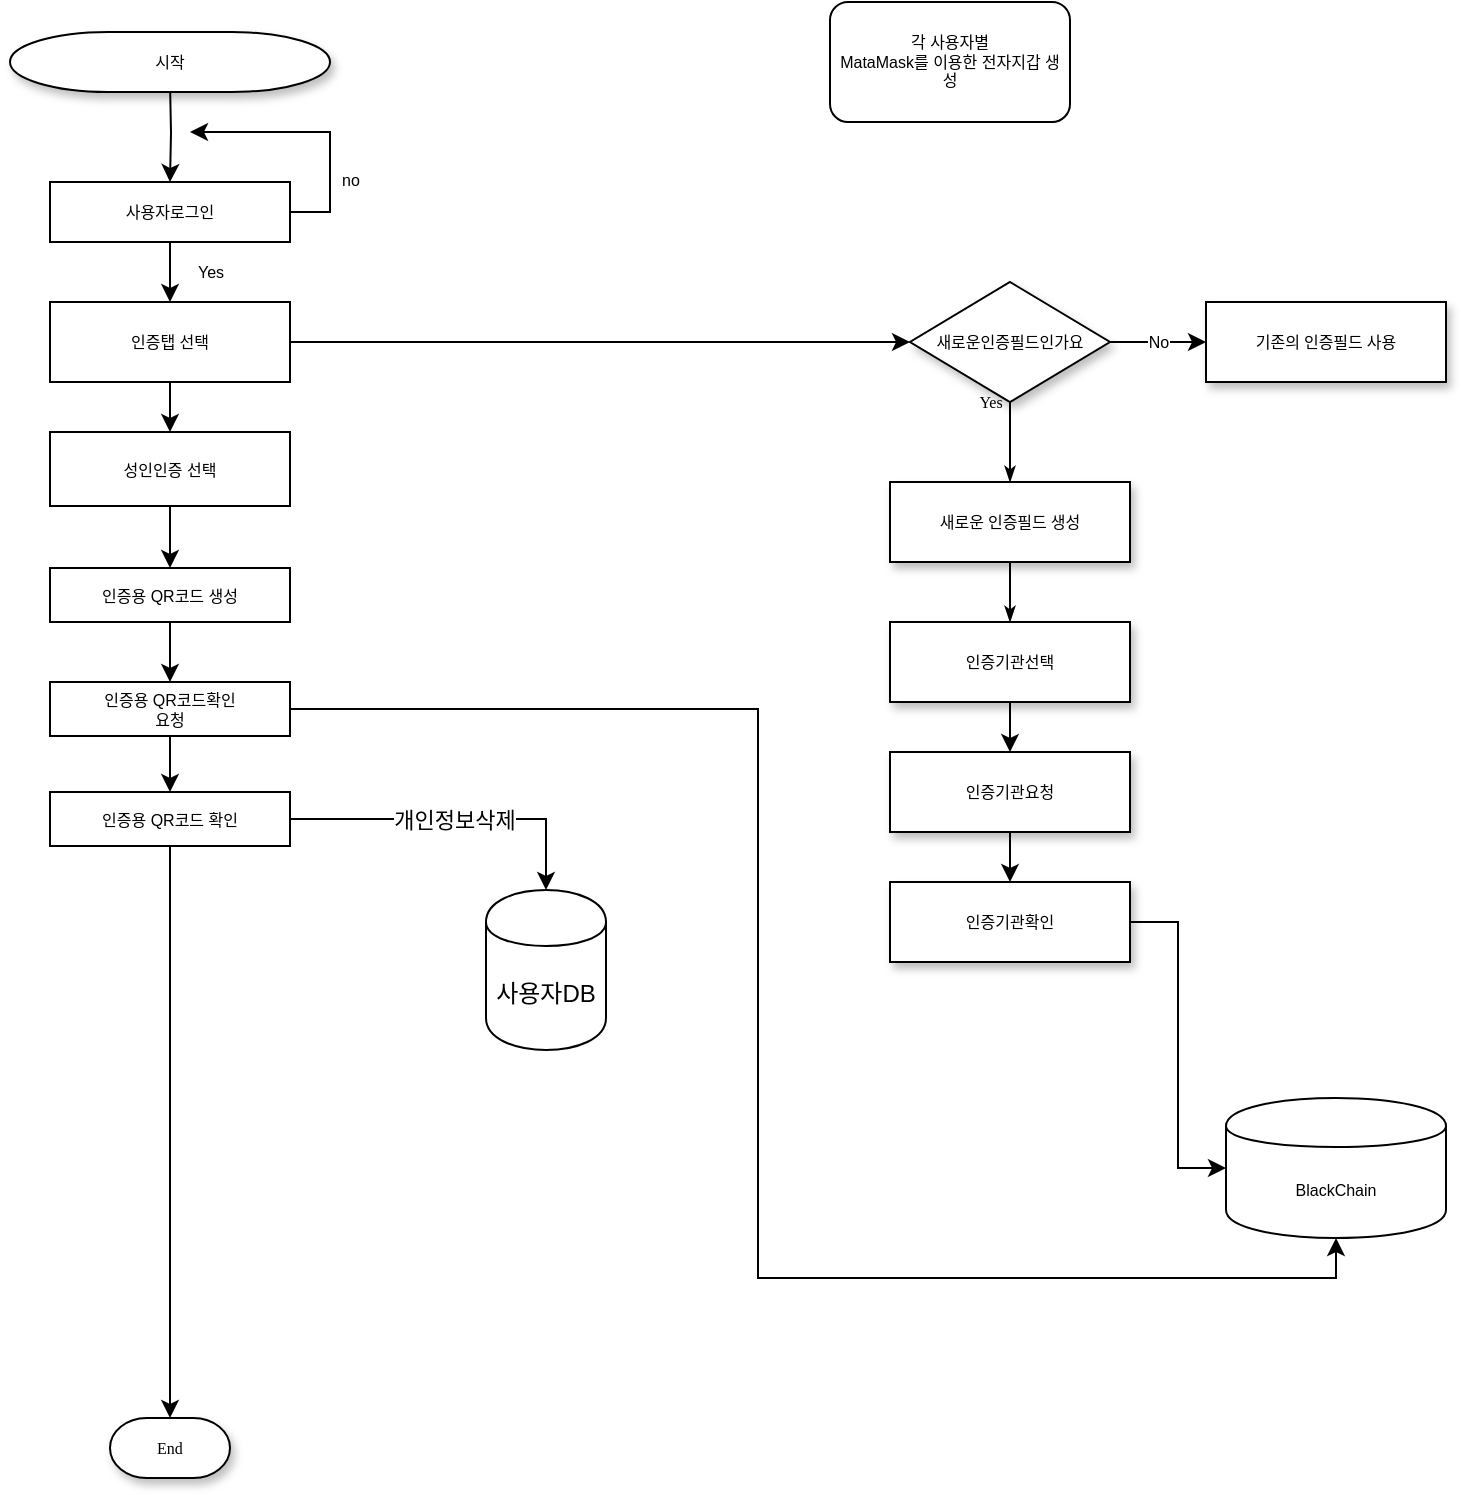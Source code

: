 <mxfile version="12.4.1" type="google" pages="1"><diagram name="전체_시스템흐름도" id="edf60f1a-56cd-e834-aa8a-f176f3a09ee4"><mxGraphModel dx="1422" dy="794" grid="1" gridSize="8" guides="1" tooltips="1" connect="1" arrows="1" fold="1" page="1" pageScale="1" pageWidth="1100" pageHeight="850" background="#ffffff" math="0" shadow="0"><root><mxCell id="0"/><mxCell id="1" parent="0"/><mxCell id="60e70716793133e9-35" value="Yes" style="edgeStyle=orthogonalEdgeStyle;rounded=0;html=1;labelBackgroundColor=none;startSize=5;endArrow=classicThin;endFill=1;endSize=5;jettySize=auto;orthogonalLoop=1;strokeWidth=1;fontFamily=Verdana;fontSize=8;spacing=3;" parent="1" source="60e70716793133e9-7" target="60e70716793133e9-10" edge="1"><mxGeometry x="-1" y="-10" relative="1" as="geometry"><mxPoint x="670" y="240" as="targetPoint"/><Array as="points"/><mxPoint as="offset"/></mxGeometry></mxCell><mxCell id="chXWsohjihALHYPRzSuJ-32" value="No" style="edgeStyle=orthogonalEdgeStyle;rounded=0;orthogonalLoop=1;jettySize=auto;html=1;exitX=1;exitY=0.5;exitDx=0;exitDy=0;entryX=0;entryY=0.5;entryDx=0;entryDy=0;spacing=3;fontSize=8;" parent="1" source="60e70716793133e9-7" target="chXWsohjihALHYPRzSuJ-31" edge="1"><mxGeometry relative="1" as="geometry"/></mxCell><mxCell id="60e70716793133e9-7" value="새로운인증필드인가요" style="rhombus;whiteSpace=wrap;html=1;rounded=0;shadow=1;labelBackgroundColor=none;strokeWidth=1;fontFamily=Verdana;fontSize=8;align=center;spacing=3;" parent="1" vertex="1"><mxGeometry x="620" y="160" width="100" height="60" as="geometry"/></mxCell><mxCell id="60e70716793133e9-39" style="edgeStyle=orthogonalEdgeStyle;rounded=0;html=1;labelBackgroundColor=none;startSize=5;endArrow=classicThin;endFill=1;endSize=5;jettySize=auto;orthogonalLoop=1;strokeWidth=1;fontFamily=Verdana;fontSize=8;spacing=3;" parent="1" source="60e70716793133e9-10" target="60e70716793133e9-12" edge="1"><mxGeometry relative="1" as="geometry"/></mxCell><mxCell id="60e70716793133e9-10" value="새로운 인증필드 생성" style="whiteSpace=wrap;html=1;rounded=0;shadow=1;labelBackgroundColor=none;strokeWidth=1;fontFamily=Verdana;fontSize=8;align=center;spacing=3;" parent="1" vertex="1"><mxGeometry x="610" y="260" width="120" height="40" as="geometry"/></mxCell><mxCell id="chXWsohjihALHYPRzSuJ-37" style="edgeStyle=orthogonalEdgeStyle;rounded=0;orthogonalLoop=1;jettySize=auto;html=1;exitX=0.5;exitY=1;exitDx=0;exitDy=0;entryX=0.5;entryY=0;entryDx=0;entryDy=0;spacing=3;fontSize=8;" parent="1" source="60e70716793133e9-12" target="chXWsohjihALHYPRzSuJ-35" edge="1"><mxGeometry relative="1" as="geometry"/></mxCell><mxCell id="60e70716793133e9-12" value="인증기관선택" style="whiteSpace=wrap;html=1;rounded=0;shadow=1;labelBackgroundColor=none;strokeWidth=1;fontFamily=Verdana;fontSize=8;align=center;spacing=3;" parent="1" vertex="1"><mxGeometry x="610" y="330" width="120" height="40" as="geometry"/></mxCell><mxCell id="60e70716793133e9-30" value="End" style="strokeWidth=1;html=1;shape=mxgraph.flowchart.terminator;whiteSpace=wrap;rounded=0;shadow=1;labelBackgroundColor=none;fontFamily=Verdana;fontSize=8;align=center;" parent="1" vertex="1"><mxGeometry x="220" y="728" width="60" height="30" as="geometry"/></mxCell><mxCell id="chXWsohjihALHYPRzSuJ-3" style="edgeStyle=orthogonalEdgeStyle;rounded=0;orthogonalLoop=1;jettySize=auto;html=1;exitX=0.5;exitY=1;exitDx=0;exitDy=0;entryX=0.5;entryY=0;entryDx=0;entryDy=0;spacing=3;fontSize=8;" parent="1" target="chXWsohjihALHYPRzSuJ-6" edge="1"><mxGeometry relative="1" as="geometry"><mxPoint x="250" y="130" as="targetPoint"/><mxPoint x="250" y="60" as="sourcePoint"/></mxGeometry></mxCell><mxCell id="chXWsohjihALHYPRzSuJ-7" value="Yes" style="edgeStyle=orthogonalEdgeStyle;rounded=0;orthogonalLoop=1;jettySize=auto;html=1;exitX=0.5;exitY=1;exitDx=0;exitDy=0;entryX=0.5;entryY=0;entryDx=0;entryDy=0;spacing=3;fontSize=8;" parent="1" source="chXWsohjihALHYPRzSuJ-6" target="chXWsohjihALHYPRzSuJ-13" edge="1"><mxGeometry y="20" relative="1" as="geometry"><mxPoint x="250" y="220" as="targetPoint"/><mxPoint as="offset"/></mxGeometry></mxCell><mxCell id="chXWsohjihALHYPRzSuJ-11" value="no" style="edgeStyle=orthogonalEdgeStyle;rounded=0;orthogonalLoop=1;jettySize=auto;html=1;exitX=1;exitY=0.5;exitDx=0;exitDy=0;spacing=3;fontSize=8;" parent="1" edge="1"><mxGeometry x="-0.29" y="-10" relative="1" as="geometry"><mxPoint x="260" y="85" as="targetPoint"/><mxPoint x="310" y="110" as="sourcePoint"/><Array as="points"><mxPoint x="330" y="125"/><mxPoint x="330" y="85"/></Array><mxPoint as="offset"/></mxGeometry></mxCell><mxCell id="chXWsohjihALHYPRzSuJ-6" value="사용자로그인" style="rounded=0;whiteSpace=wrap;html=1;spacing=3;fontSize=8;" parent="1" vertex="1"><mxGeometry x="190" y="110" width="120" height="30" as="geometry"/></mxCell><mxCell id="chXWsohjihALHYPRzSuJ-22" style="edgeStyle=orthogonalEdgeStyle;rounded=0;orthogonalLoop=1;jettySize=auto;html=1;spacing=3;fontSize=8;" parent="1" source="chXWsohjihALHYPRzSuJ-13" target="60e70716793133e9-7" edge="1"><mxGeometry relative="1" as="geometry"/></mxCell><mxCell id="chXWsohjihALHYPRzSuJ-26" style="edgeStyle=orthogonalEdgeStyle;rounded=0;orthogonalLoop=1;jettySize=auto;html=1;exitX=0.5;exitY=1;exitDx=0;exitDy=0;entryX=0.5;entryY=0;entryDx=0;entryDy=0;spacing=3;fontSize=8;" parent="1" source="chXWsohjihALHYPRzSuJ-13" target="chXWsohjihALHYPRzSuJ-25" edge="1"><mxGeometry relative="1" as="geometry"/></mxCell><mxCell id="chXWsohjihALHYPRzSuJ-13" value="인증탭 선택" style="rounded=0;whiteSpace=wrap;html=1;spacing=3;fontSize=8;" parent="1" vertex="1"><mxGeometry x="190" y="170" width="120" height="40" as="geometry"/></mxCell><mxCell id="chXWsohjihALHYPRzSuJ-14" style="edgeStyle=orthogonalEdgeStyle;rounded=0;orthogonalLoop=1;jettySize=auto;html=1;exitX=0.5;exitY=1;exitDx=0;exitDy=0;spacing=3;fontSize=8;" parent="1" source="chXWsohjihALHYPRzSuJ-13" target="chXWsohjihALHYPRzSuJ-13" edge="1"><mxGeometry relative="1" as="geometry"/></mxCell><mxCell id="chXWsohjihALHYPRzSuJ-27" style="edgeStyle=orthogonalEdgeStyle;rounded=0;orthogonalLoop=1;jettySize=auto;html=1;exitX=0.5;exitY=1;exitDx=0;exitDy=0;entryX=0.5;entryY=0;entryDx=0;entryDy=0;spacing=3;fontSize=8;" parent="1" source="chXWsohjihALHYPRzSuJ-25" target="chXWsohjihALHYPRzSuJ-28" edge="1"><mxGeometry relative="1" as="geometry"><mxPoint x="250" y="310" as="targetPoint"/></mxGeometry></mxCell><mxCell id="chXWsohjihALHYPRzSuJ-25" value="성인인증 선택" style="rounded=0;whiteSpace=wrap;html=1;spacing=3;fontSize=8;" parent="1" vertex="1"><mxGeometry x="190" y="235" width="120" height="37" as="geometry"/></mxCell><mxCell id="Qqe9wj290ZeSu_VJffOZ-4" value="" style="edgeStyle=orthogonalEdgeStyle;rounded=0;orthogonalLoop=1;jettySize=auto;html=1;" parent="1" source="chXWsohjihALHYPRzSuJ-28" target="Qqe9wj290ZeSu_VJffOZ-3" edge="1"><mxGeometry relative="1" as="geometry"/></mxCell><mxCell id="chXWsohjihALHYPRzSuJ-28" value="인증용 QR코드 생성" style="rounded=0;whiteSpace=wrap;html=1;spacing=6;fontSize=8;" parent="1" vertex="1"><mxGeometry x="190" y="303" width="120" height="27" as="geometry"/></mxCell><mxCell id="Qqe9wj290ZeSu_VJffOZ-6" value="" style="edgeStyle=orthogonalEdgeStyle;rounded=0;orthogonalLoop=1;jettySize=auto;html=1;" parent="1" source="Qqe9wj290ZeSu_VJffOZ-3" target="Qqe9wj290ZeSu_VJffOZ-5" edge="1"><mxGeometry relative="1" as="geometry"/></mxCell><mxCell id="Qqe9wj290ZeSu_VJffOZ-3" value="인증용 QR코드확인 &lt;br&gt;요청" style="rounded=0;whiteSpace=wrap;html=1;spacing=6;fontSize=8;" parent="1" vertex="1"><mxGeometry x="190" y="360" width="120" height="27" as="geometry"/></mxCell><mxCell id="Qqe9wj290ZeSu_VJffOZ-8" value="" style="edgeStyle=orthogonalEdgeStyle;rounded=0;orthogonalLoop=1;jettySize=auto;html=1;entryX=0.5;entryY=0;entryDx=0;entryDy=0;entryPerimeter=0;" parent="1" source="Qqe9wj290ZeSu_VJffOZ-5" target="60e70716793133e9-30" edge="1"><mxGeometry relative="1" as="geometry"><mxPoint x="250" y="473" as="targetPoint"/></mxGeometry></mxCell><mxCell id="Qqe9wj290ZeSu_VJffOZ-14" style="edgeStyle=orthogonalEdgeStyle;rounded=0;orthogonalLoop=1;jettySize=auto;html=1;entryX=0.5;entryY=1;entryDx=0;entryDy=0;exitX=1;exitY=0.5;exitDx=0;exitDy=0;" parent="1" source="Qqe9wj290ZeSu_VJffOZ-3" target="chXWsohjihALHYPRzSuJ-42" edge="1"><mxGeometry relative="1" as="geometry"/></mxCell><mxCell id="C607qL3wwDfez8wCIina-2" value="개인정보삭제" style="edgeStyle=orthogonalEdgeStyle;rounded=0;orthogonalLoop=1;jettySize=auto;html=1;" parent="1" source="Qqe9wj290ZeSu_VJffOZ-5" target="C607qL3wwDfez8wCIina-1" edge="1"><mxGeometry relative="1" as="geometry"/></mxCell><mxCell id="Qqe9wj290ZeSu_VJffOZ-5" value="인증용 QR코드 확인" style="rounded=0;whiteSpace=wrap;html=1;spacing=6;fontSize=8;" parent="1" vertex="1"><mxGeometry x="190" y="415" width="120" height="27" as="geometry"/></mxCell><mxCell id="chXWsohjihALHYPRzSuJ-31" value="기존의 인증필드 사용" style="whiteSpace=wrap;html=1;rounded=0;shadow=1;labelBackgroundColor=none;strokeWidth=1;fontFamily=Verdana;fontSize=8;align=center;spacing=3;" parent="1" vertex="1"><mxGeometry x="768" y="170" width="120" height="40" as="geometry"/></mxCell><mxCell id="chXWsohjihALHYPRzSuJ-38" style="edgeStyle=orthogonalEdgeStyle;rounded=0;orthogonalLoop=1;jettySize=auto;html=1;exitX=0.5;exitY=1;exitDx=0;exitDy=0;spacing=3;fontSize=8;" parent="1" source="chXWsohjihALHYPRzSuJ-35" target="chXWsohjihALHYPRzSuJ-36" edge="1"><mxGeometry relative="1" as="geometry"/></mxCell><mxCell id="chXWsohjihALHYPRzSuJ-35" value="인증기관요청" style="whiteSpace=wrap;html=1;rounded=0;shadow=1;labelBackgroundColor=none;strokeWidth=1;fontFamily=Verdana;fontSize=8;align=center;spacing=3;" parent="1" vertex="1"><mxGeometry x="610" y="395" width="120" height="40" as="geometry"/></mxCell><mxCell id="chXWsohjihALHYPRzSuJ-43" style="edgeStyle=orthogonalEdgeStyle;rounded=0;orthogonalLoop=1;jettySize=auto;html=1;entryX=0;entryY=0.5;entryDx=0;entryDy=0;spacing=3;fontSize=8;" parent="1" source="chXWsohjihALHYPRzSuJ-36" target="chXWsohjihALHYPRzSuJ-42" edge="1"><mxGeometry relative="1" as="geometry"/></mxCell><mxCell id="chXWsohjihALHYPRzSuJ-36" value="인증기관확인" style="whiteSpace=wrap;html=1;rounded=0;shadow=1;labelBackgroundColor=none;strokeWidth=1;fontFamily=Verdana;fontSize=8;align=center;spacing=3;" parent="1" vertex="1"><mxGeometry x="610" y="460" width="120" height="40" as="geometry"/></mxCell><mxCell id="chXWsohjihALHYPRzSuJ-40" value="각 사용자별&lt;br style=&quot;font-size: 8px;&quot;&gt;MataMask를 이용한 전자지갑 생성" style="rounded=1;whiteSpace=wrap;html=1;spacing=3;fontSize=8;" parent="1" vertex="1"><mxGeometry x="580" y="20" width="120" height="60" as="geometry"/></mxCell><mxCell id="chXWsohjihALHYPRzSuJ-42" value="BlackChain" style="shape=cylinder;whiteSpace=wrap;html=1;boundedLbl=1;backgroundOutline=1;spacing=3;fontSize=8;" parent="1" vertex="1"><mxGeometry x="778" y="568" width="110" height="70" as="geometry"/></mxCell><mxCell id="chXWsohjihALHYPRzSuJ-51" value="시작" style="strokeWidth=1;html=1;shape=mxgraph.flowchart.terminator;whiteSpace=wrap;rounded=0;shadow=1;labelBackgroundColor=none;fontFamily=Verdana;fontSize=8;align=center;" parent="1" vertex="1"><mxGeometry x="170" y="35" width="160" height="30" as="geometry"/></mxCell><mxCell id="C607qL3wwDfez8wCIina-1" value="사용자DB" style="shape=cylinder;whiteSpace=wrap;html=1;boundedLbl=1;backgroundOutline=1;" parent="1" vertex="1"><mxGeometry x="408" y="464" width="60" height="80" as="geometry"/></mxCell></root></mxGraphModel></diagram></mxfile>